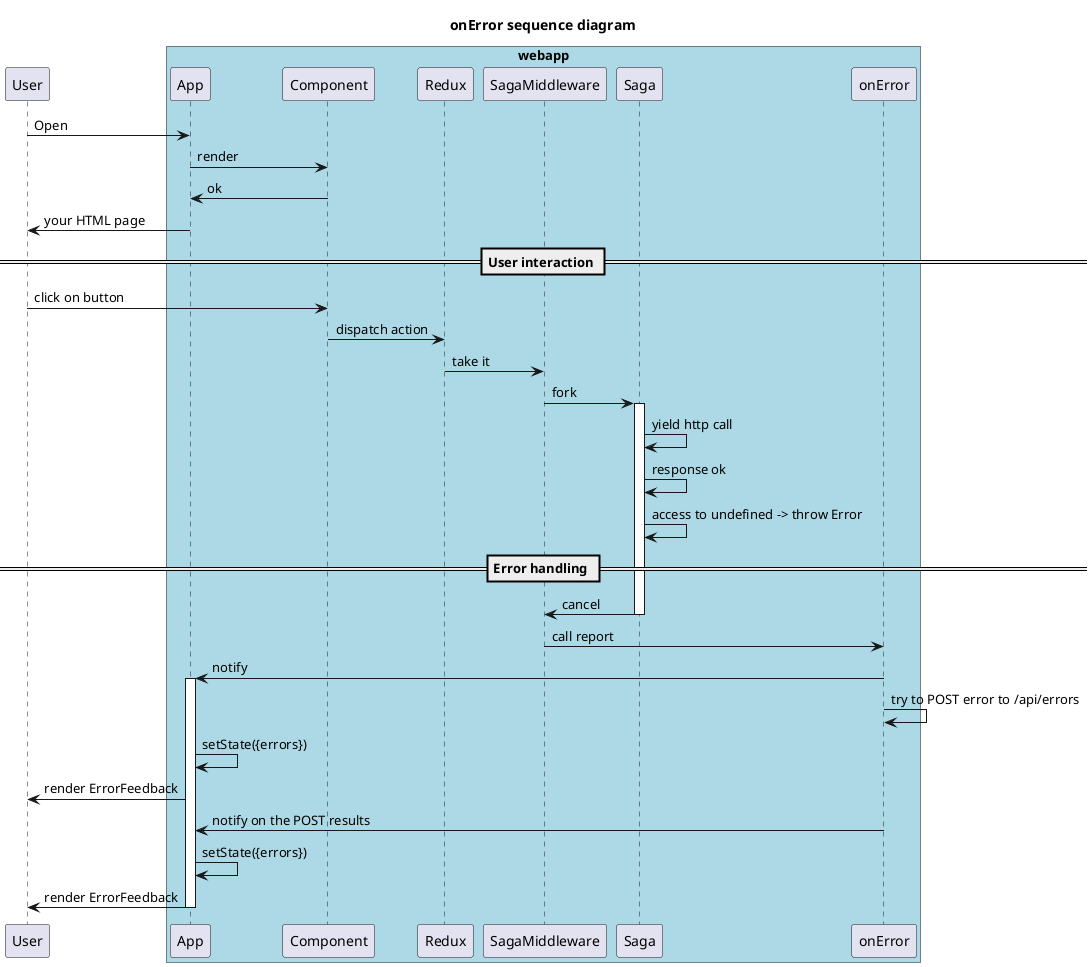 @startuml
'AutoInclude
title onError sequence diagram
User -> App: Open
box "webapp" #LightBlue
	participant App
    participant Component
    participant Redux
    participant SagaMiddleware
    participant Saga
    participant onError
end box
App -> Component : render
Component -> App: ok
App -> User: your HTML page

== User interaction ==
User -> Component: click on button
Component -> Redux: dispatch action
Redux -> SagaMiddleware: take it
SagaMiddleware -> Saga: fork
activate Saga
Saga -> Saga: yield http call
Saga -> Saga: response ok
Saga -> Saga: access to undefined -> throw Error
== Error handling ==
Saga -> SagaMiddleware: cancel
deactivate Saga
SagaMiddleware -> onError: call report
onError -> App: notify
activate App
onError -> onError: try to POST error to /api/errors
App -> App: setState({errors})
App -> User: render ErrorFeedback
onError -> App: notify on the POST results
App -> App: setState({errors})
App -> User: render ErrorFeedback
deactivate App

@enduml
